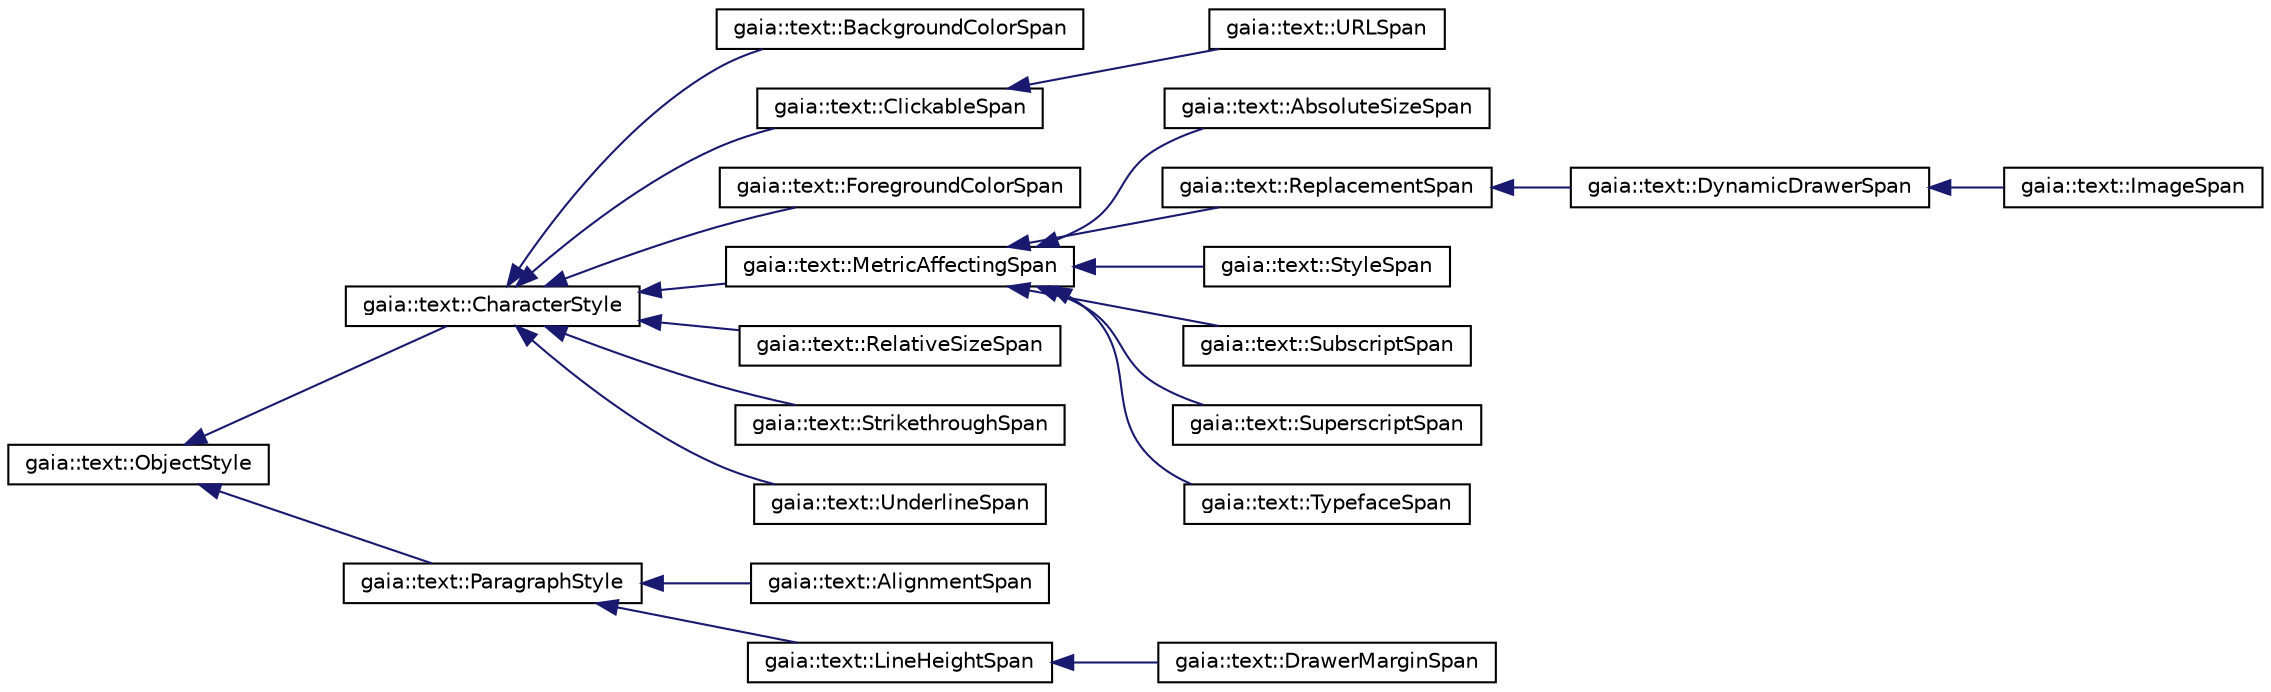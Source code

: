digraph G
{
  edge [fontname="Helvetica",fontsize="10",labelfontname="Helvetica",labelfontsize="10"];
  node [fontname="Helvetica",fontsize="10",shape=record];
  rankdir=LR;
  Node1 [label="gaia::text::ObjectStyle",height=0.2,width=0.4,color="black", fillcolor="white", style="filled",URL="$d7/d55/classgaia_1_1text_1_1_object_style.html",tooltip="ObjectStyle is interface for spannable class."];
  Node1 -> Node2 [dir=back,color="midnightblue",fontsize="10",style="solid",fontname="Helvetica"];
  Node2 [label="gaia::text::CharacterStyle",height=0.2,width=0.4,color="black", fillcolor="white", style="filled",URL="$d9/d29/classgaia_1_1text_1_1_character_style.html",tooltip="The classes that affect character-level text formatting extend this class."];
  Node2 -> Node3 [dir=back,color="midnightblue",fontsize="10",style="solid",fontname="Helvetica"];
  Node3 [label="gaia::text::BackgroundColorSpan",height=0.2,width=0.4,color="black", fillcolor="white", style="filled",URL="$d5/d25/classgaia_1_1text_1_1_background_color_span.html",tooltip="Describes a background color in a span."];
  Node2 -> Node4 [dir=back,color="midnightblue",fontsize="10",style="solid",fontname="Helvetica"];
  Node4 [label="gaia::text::ClickableSpan",height=0.2,width=0.4,color="black", fillcolor="white", style="filled",URL="$d1/d56/classgaia_1_1text_1_1_clickable_span.html",tooltip="If an object of this type is attached to the text of a TextView with a movement method of LinkMovemen..."];
  Node4 -> Node5 [dir=back,color="midnightblue",fontsize="10",style="solid",fontname="Helvetica"];
  Node5 [label="gaia::text::URLSpan",height=0.2,width=0.4,color="black", fillcolor="white", style="filled",URL="$d9/ddd/classgaia_1_1text_1_1_u_r_l_span.html",tooltip="Describes a URL in a span."];
  Node2 -> Node6 [dir=back,color="midnightblue",fontsize="10",style="solid",fontname="Helvetica"];
  Node6 [label="gaia::text::ForegroundColorSpan",height=0.2,width=0.4,color="black", fillcolor="white", style="filled",URL="$d4/d7b/classgaia_1_1text_1_1_foreground_color_span.html",tooltip="Describes a foreground color in a span."];
  Node2 -> Node7 [dir=back,color="midnightblue",fontsize="10",style="solid",fontname="Helvetica"];
  Node7 [label="gaia::text::MetricAffectingSpan",height=0.2,width=0.4,color="black", fillcolor="white", style="filled",URL="$d2/dff/classgaia_1_1text_1_1_metric_affecting_span.html",tooltip="The classes that affect character-level text formatting in a way that changes the width or height of ..."];
  Node7 -> Node8 [dir=back,color="midnightblue",fontsize="10",style="solid",fontname="Helvetica"];
  Node8 [label="gaia::text::AbsoluteSizeSpan",height=0.2,width=0.4,color="black", fillcolor="white", style="filled",URL="$d8/dd1/classgaia_1_1text_1_1_absolute_size_span.html",tooltip="Describes a style in a span."];
  Node7 -> Node9 [dir=back,color="midnightblue",fontsize="10",style="solid",fontname="Helvetica"];
  Node9 [label="gaia::text::ReplacementSpan",height=0.2,width=0.4,color="black", fillcolor="white", style="filled",URL="$da/d2b/classgaia_1_1text_1_1_replacement_span.html"];
  Node9 -> Node10 [dir=back,color="midnightblue",fontsize="10",style="solid",fontname="Helvetica"];
  Node10 [label="gaia::text::DynamicDrawerSpan",height=0.2,width=0.4,color="black", fillcolor="white", style="filled",URL="$de/d02/classgaia_1_1text_1_1_dynamic_drawer_span.html"];
  Node10 -> Node11 [dir=back,color="midnightblue",fontsize="10",style="solid",fontname="Helvetica"];
  Node11 [label="gaia::text::ImageSpan",height=0.2,width=0.4,color="black", fillcolor="white", style="filled",URL="$d2/d21/classgaia_1_1text_1_1_image_span.html"];
  Node7 -> Node12 [dir=back,color="midnightblue",fontsize="10",style="solid",fontname="Helvetica"];
  Node12 [label="gaia::text::StyleSpan",height=0.2,width=0.4,color="black", fillcolor="white", style="filled",URL="$d7/d38/classgaia_1_1text_1_1_style_span.html",tooltip="Describes a style in a span."];
  Node7 -> Node13 [dir=back,color="midnightblue",fontsize="10",style="solid",fontname="Helvetica"];
  Node13 [label="gaia::text::SubscriptSpan",height=0.2,width=0.4,color="black", fillcolor="white", style="filled",URL="$d8/da6/classgaia_1_1text_1_1_subscript_span.html",tooltip="Describes a subscript style in a span."];
  Node7 -> Node14 [dir=back,color="midnightblue",fontsize="10",style="solid",fontname="Helvetica"];
  Node14 [label="gaia::text::SuperscriptSpan",height=0.2,width=0.4,color="black", fillcolor="white", style="filled",URL="$d4/d36/classgaia_1_1text_1_1_superscript_span.html",tooltip="Describes a superscript style in a span."];
  Node7 -> Node15 [dir=back,color="midnightblue",fontsize="10",style="solid",fontname="Helvetica"];
  Node15 [label="gaia::text::TypefaceSpan",height=0.2,width=0.4,color="black", fillcolor="white", style="filled",URL="$de/d21/classgaia_1_1text_1_1_typeface_span.html",tooltip="Describes a typeface in a span."];
  Node2 -> Node16 [dir=back,color="midnightblue",fontsize="10",style="solid",fontname="Helvetica"];
  Node16 [label="gaia::text::RelativeSizeSpan",height=0.2,width=0.4,color="black", fillcolor="white", style="filled",URL="$dc/d37/classgaia_1_1text_1_1_relative_size_span.html",tooltip="Describes a style in a span."];
  Node2 -> Node17 [dir=back,color="midnightblue",fontsize="10",style="solid",fontname="Helvetica"];
  Node17 [label="gaia::text::StrikethroughSpan",height=0.2,width=0.4,color="black", fillcolor="white", style="filled",URL="$db/dbd/classgaia_1_1text_1_1_strikethrough_span.html",tooltip="Describes a strikethrough in a span."];
  Node2 -> Node18 [dir=back,color="midnightblue",fontsize="10",style="solid",fontname="Helvetica"];
  Node18 [label="gaia::text::UnderlineSpan",height=0.2,width=0.4,color="black", fillcolor="white", style="filled",URL="$d7/d7d/classgaia_1_1text_1_1_underline_span.html",tooltip="Describes a underline in a span."];
  Node1 -> Node19 [dir=back,color="midnightblue",fontsize="10",style="solid",fontname="Helvetica"];
  Node19 [label="gaia::text::ParagraphStyle",height=0.2,width=0.4,color="black", fillcolor="white", style="filled",URL="$d4/d70/classgaia_1_1text_1_1_paragraph_style.html",tooltip="The classes that affect paragraph-level text formatting implement this interface."];
  Node19 -> Node20 [dir=back,color="midnightblue",fontsize="10",style="solid",fontname="Helvetica"];
  Node20 [label="gaia::text::AlignmentSpan",height=0.2,width=0.4,color="black", fillcolor="white", style="filled",URL="$d6/de7/classgaia_1_1text_1_1_alignment_span.html",tooltip="Describes a alignment in a span."];
  Node19 -> Node21 [dir=back,color="midnightblue",fontsize="10",style="solid",fontname="Helvetica"];
  Node21 [label="gaia::text::LineHeightSpan",height=0.2,width=0.4,color="black", fillcolor="white", style="filled",URL="$dc/db3/classgaia_1_1text_1_1_line_height_span.html",tooltip="This is Interface for line height."];
  Node21 -> Node22 [dir=back,color="midnightblue",fontsize="10",style="solid",fontname="Helvetica"];
  Node22 [label="gaia::text::DrawerMarginSpan",height=0.2,width=0.4,color="black", fillcolor="white", style="filled",URL="$d5/da7/classgaia_1_1text_1_1_drawer_margin_span.html",tooltip="Describes a drawer in a span."];
}
